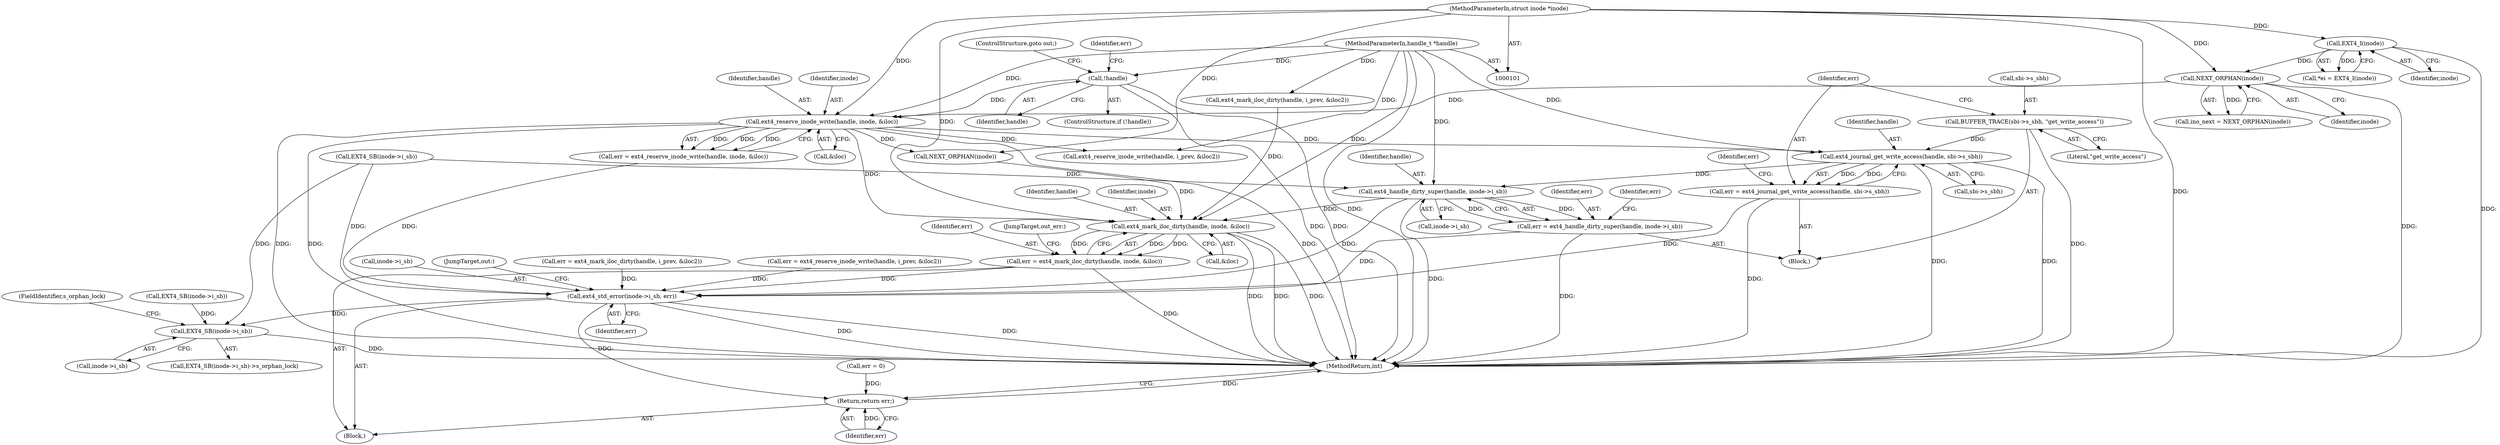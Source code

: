digraph "0_linux_0e9a9a1ad619e7e987815d20262d36a2f95717ca@API" {
"1000214" [label="(Call,ext4_journal_get_write_access(handle, sbi->s_sbh))"];
"1000187" [label="(Call,ext4_reserve_inode_write(handle, inode, &iloc))"];
"1000182" [label="(Call,!handle)"];
"1000102" [label="(MethodParameterIn,handle_t *handle)"];
"1000155" [label="(Call,NEXT_ORPHAN(inode))"];
"1000109" [label="(Call,EXT4_I(inode))"];
"1000103" [label="(MethodParameterIn,struct inode *inode)"];
"1000207" [label="(Call,BUFFER_TRACE(sbi->s_sbh, \"get_write_access\"))"];
"1000212" [label="(Call,err = ext4_journal_get_write_access(handle, sbi->s_sbh))"];
"1000284" [label="(Call,ext4_std_error(inode->i_sb, err))"];
"1000293" [label="(Call,EXT4_SB(inode->i_sb))"];
"1000298" [label="(Return,return err;)"];
"1000232" [label="(Call,ext4_handle_dirty_super(handle, inode->i_sb))"];
"1000230" [label="(Call,err = ext4_handle_dirty_super(handle, inode->i_sb))"];
"1000278" [label="(Call,ext4_mark_iloc_dirty(handle, inode, &iloc))"];
"1000276" [label="(Call,err = ext4_mark_iloc_dirty(handle, inode, &iloc))"];
"1000297" [label="(FieldIdentifier,s_orphan_lock)"];
"1000109" [label="(Call,EXT4_I(inode))"];
"1000214" [label="(Call,ext4_journal_get_write_access(handle, sbi->s_sbh))"];
"1000182" [label="(Call,!handle)"];
"1000276" [label="(Call,err = ext4_mark_iloc_dirty(handle, inode, &iloc))"];
"1000285" [label="(Call,inode->i_sb)"];
"1000155" [label="(Call,NEXT_ORPHAN(inode))"];
"1000289" [label="(JumpTarget,out:)"];
"1000216" [label="(Call,sbi->s_sbh)"];
"1000231" [label="(Identifier,err)"];
"1000234" [label="(Call,inode->i_sb)"];
"1000181" [label="(ControlStructure,if (!handle))"];
"1000110" [label="(Identifier,inode)"];
"1000213" [label="(Identifier,err)"];
"1000186" [label="(Identifier,err)"];
"1000211" [label="(Literal,\"get_write_access\")"];
"1000188" [label="(Identifier,handle)"];
"1000284" [label="(Call,ext4_std_error(inode->i_sb, err))"];
"1000279" [label="(Identifier,handle)"];
"1000293" [label="(Call,EXT4_SB(inode->i_sb))"];
"1000281" [label="(Call,&iloc)"];
"1000115" [label="(Call,err = 0)"];
"1000232" [label="(Call,ext4_handle_dirty_super(handle, inode->i_sb))"];
"1000153" [label="(Call,ino_next = NEXT_ORPHAN(inode))"];
"1000278" [label="(Call,ext4_mark_iloc_dirty(handle, inode, &iloc))"];
"1000233" [label="(Identifier,handle)"];
"1000189" [label="(Identifier,inode)"];
"1000104" [label="(Block,)"];
"1000212" [label="(Call,err = ext4_journal_get_write_access(handle, sbi->s_sbh))"];
"1000184" [label="(ControlStructure,goto out;)"];
"1000156" [label="(Identifier,inode)"];
"1000299" [label="(Identifier,err)"];
"1000294" [label="(Call,inode->i_sb)"];
"1000283" [label="(JumpTarget,out_err:)"];
"1000248" [label="(Call,err = ext4_reserve_inode_write(handle, i_prev, &iloc2))"];
"1000166" [label="(Call,EXT4_SB(inode->i_sb))"];
"1000280" [label="(Identifier,inode)"];
"1000220" [label="(Identifier,err)"];
"1000202" [label="(Block,)"];
"1000230" [label="(Call,err = ext4_handle_dirty_super(handle, inode->i_sb))"];
"1000102" [label="(MethodParameterIn,handle_t *handle)"];
"1000187" [label="(Call,ext4_reserve_inode_write(handle, inode, &iloc))"];
"1000250" [label="(Call,ext4_reserve_inode_write(handle, i_prev, &iloc2))"];
"1000262" [label="(Call,err = ext4_mark_iloc_dirty(handle, i_prev, &iloc2))"];
"1000215" [label="(Identifier,handle)"];
"1000273" [label="(Call,NEXT_ORPHAN(inode))"];
"1000270" [label="(Identifier,err)"];
"1000277" [label="(Identifier,err)"];
"1000141" [label="(Call,EXT4_SB(inode->i_sb))"];
"1000208" [label="(Call,sbi->s_sbh)"];
"1000292" [label="(Call,EXT4_SB(inode->i_sb)->s_orphan_lock)"];
"1000264" [label="(Call,ext4_mark_iloc_dirty(handle, i_prev, &iloc2))"];
"1000185" [label="(Call,err = ext4_reserve_inode_write(handle, inode, &iloc))"];
"1000107" [label="(Call,*ei = EXT4_I(inode))"];
"1000190" [label="(Call,&iloc)"];
"1000207" [label="(Call,BUFFER_TRACE(sbi->s_sbh, \"get_write_access\"))"];
"1000298" [label="(Return,return err;)"];
"1000306" [label="(MethodReturn,int)"];
"1000103" [label="(MethodParameterIn,struct inode *inode)"];
"1000183" [label="(Identifier,handle)"];
"1000288" [label="(Identifier,err)"];
"1000214" -> "1000212"  [label="AST: "];
"1000214" -> "1000216"  [label="CFG: "];
"1000215" -> "1000214"  [label="AST: "];
"1000216" -> "1000214"  [label="AST: "];
"1000212" -> "1000214"  [label="CFG: "];
"1000214" -> "1000306"  [label="DDG: "];
"1000214" -> "1000306"  [label="DDG: "];
"1000214" -> "1000212"  [label="DDG: "];
"1000214" -> "1000212"  [label="DDG: "];
"1000187" -> "1000214"  [label="DDG: "];
"1000102" -> "1000214"  [label="DDG: "];
"1000207" -> "1000214"  [label="DDG: "];
"1000214" -> "1000232"  [label="DDG: "];
"1000187" -> "1000185"  [label="AST: "];
"1000187" -> "1000190"  [label="CFG: "];
"1000188" -> "1000187"  [label="AST: "];
"1000189" -> "1000187"  [label="AST: "];
"1000190" -> "1000187"  [label="AST: "];
"1000185" -> "1000187"  [label="CFG: "];
"1000187" -> "1000306"  [label="DDG: "];
"1000187" -> "1000306"  [label="DDG: "];
"1000187" -> "1000306"  [label="DDG: "];
"1000187" -> "1000185"  [label="DDG: "];
"1000187" -> "1000185"  [label="DDG: "];
"1000187" -> "1000185"  [label="DDG: "];
"1000182" -> "1000187"  [label="DDG: "];
"1000102" -> "1000187"  [label="DDG: "];
"1000155" -> "1000187"  [label="DDG: "];
"1000103" -> "1000187"  [label="DDG: "];
"1000187" -> "1000250"  [label="DDG: "];
"1000187" -> "1000273"  [label="DDG: "];
"1000187" -> "1000278"  [label="DDG: "];
"1000182" -> "1000181"  [label="AST: "];
"1000182" -> "1000183"  [label="CFG: "];
"1000183" -> "1000182"  [label="AST: "];
"1000184" -> "1000182"  [label="CFG: "];
"1000186" -> "1000182"  [label="CFG: "];
"1000182" -> "1000306"  [label="DDG: "];
"1000182" -> "1000306"  [label="DDG: "];
"1000102" -> "1000182"  [label="DDG: "];
"1000102" -> "1000101"  [label="AST: "];
"1000102" -> "1000306"  [label="DDG: "];
"1000102" -> "1000232"  [label="DDG: "];
"1000102" -> "1000250"  [label="DDG: "];
"1000102" -> "1000264"  [label="DDG: "];
"1000102" -> "1000278"  [label="DDG: "];
"1000155" -> "1000153"  [label="AST: "];
"1000155" -> "1000156"  [label="CFG: "];
"1000156" -> "1000155"  [label="AST: "];
"1000153" -> "1000155"  [label="CFG: "];
"1000155" -> "1000306"  [label="DDG: "];
"1000155" -> "1000153"  [label="DDG: "];
"1000109" -> "1000155"  [label="DDG: "];
"1000103" -> "1000155"  [label="DDG: "];
"1000109" -> "1000107"  [label="AST: "];
"1000109" -> "1000110"  [label="CFG: "];
"1000110" -> "1000109"  [label="AST: "];
"1000107" -> "1000109"  [label="CFG: "];
"1000109" -> "1000306"  [label="DDG: "];
"1000109" -> "1000107"  [label="DDG: "];
"1000103" -> "1000109"  [label="DDG: "];
"1000103" -> "1000101"  [label="AST: "];
"1000103" -> "1000306"  [label="DDG: "];
"1000103" -> "1000273"  [label="DDG: "];
"1000103" -> "1000278"  [label="DDG: "];
"1000207" -> "1000202"  [label="AST: "];
"1000207" -> "1000211"  [label="CFG: "];
"1000208" -> "1000207"  [label="AST: "];
"1000211" -> "1000207"  [label="AST: "];
"1000213" -> "1000207"  [label="CFG: "];
"1000207" -> "1000306"  [label="DDG: "];
"1000212" -> "1000202"  [label="AST: "];
"1000213" -> "1000212"  [label="AST: "];
"1000220" -> "1000212"  [label="CFG: "];
"1000212" -> "1000306"  [label="DDG: "];
"1000212" -> "1000284"  [label="DDG: "];
"1000284" -> "1000104"  [label="AST: "];
"1000284" -> "1000288"  [label="CFG: "];
"1000285" -> "1000284"  [label="AST: "];
"1000288" -> "1000284"  [label="AST: "];
"1000289" -> "1000284"  [label="CFG: "];
"1000284" -> "1000306"  [label="DDG: "];
"1000284" -> "1000306"  [label="DDG: "];
"1000166" -> "1000284"  [label="DDG: "];
"1000232" -> "1000284"  [label="DDG: "];
"1000185" -> "1000284"  [label="DDG: "];
"1000262" -> "1000284"  [label="DDG: "];
"1000230" -> "1000284"  [label="DDG: "];
"1000276" -> "1000284"  [label="DDG: "];
"1000248" -> "1000284"  [label="DDG: "];
"1000284" -> "1000293"  [label="DDG: "];
"1000284" -> "1000298"  [label="DDG: "];
"1000293" -> "1000292"  [label="AST: "];
"1000293" -> "1000294"  [label="CFG: "];
"1000294" -> "1000293"  [label="AST: "];
"1000297" -> "1000293"  [label="CFG: "];
"1000293" -> "1000306"  [label="DDG: "];
"1000141" -> "1000293"  [label="DDG: "];
"1000166" -> "1000293"  [label="DDG: "];
"1000298" -> "1000104"  [label="AST: "];
"1000298" -> "1000299"  [label="CFG: "];
"1000299" -> "1000298"  [label="AST: "];
"1000306" -> "1000298"  [label="CFG: "];
"1000298" -> "1000306"  [label="DDG: "];
"1000299" -> "1000298"  [label="DDG: "];
"1000115" -> "1000298"  [label="DDG: "];
"1000232" -> "1000230"  [label="AST: "];
"1000232" -> "1000234"  [label="CFG: "];
"1000233" -> "1000232"  [label="AST: "];
"1000234" -> "1000232"  [label="AST: "];
"1000230" -> "1000232"  [label="CFG: "];
"1000232" -> "1000306"  [label="DDG: "];
"1000232" -> "1000230"  [label="DDG: "];
"1000232" -> "1000230"  [label="DDG: "];
"1000166" -> "1000232"  [label="DDG: "];
"1000232" -> "1000278"  [label="DDG: "];
"1000230" -> "1000202"  [label="AST: "];
"1000231" -> "1000230"  [label="AST: "];
"1000270" -> "1000230"  [label="CFG: "];
"1000230" -> "1000306"  [label="DDG: "];
"1000278" -> "1000276"  [label="AST: "];
"1000278" -> "1000281"  [label="CFG: "];
"1000279" -> "1000278"  [label="AST: "];
"1000280" -> "1000278"  [label="AST: "];
"1000281" -> "1000278"  [label="AST: "];
"1000276" -> "1000278"  [label="CFG: "];
"1000278" -> "1000306"  [label="DDG: "];
"1000278" -> "1000306"  [label="DDG: "];
"1000278" -> "1000306"  [label="DDG: "];
"1000278" -> "1000276"  [label="DDG: "];
"1000278" -> "1000276"  [label="DDG: "];
"1000278" -> "1000276"  [label="DDG: "];
"1000264" -> "1000278"  [label="DDG: "];
"1000273" -> "1000278"  [label="DDG: "];
"1000276" -> "1000104"  [label="AST: "];
"1000277" -> "1000276"  [label="AST: "];
"1000283" -> "1000276"  [label="CFG: "];
"1000276" -> "1000306"  [label="DDG: "];
}
